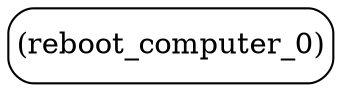 // decision tree
digraph {
	0 [label="(reboot_computer_0)" margin="0.05,0.05" shape=box style=rounded]
}
